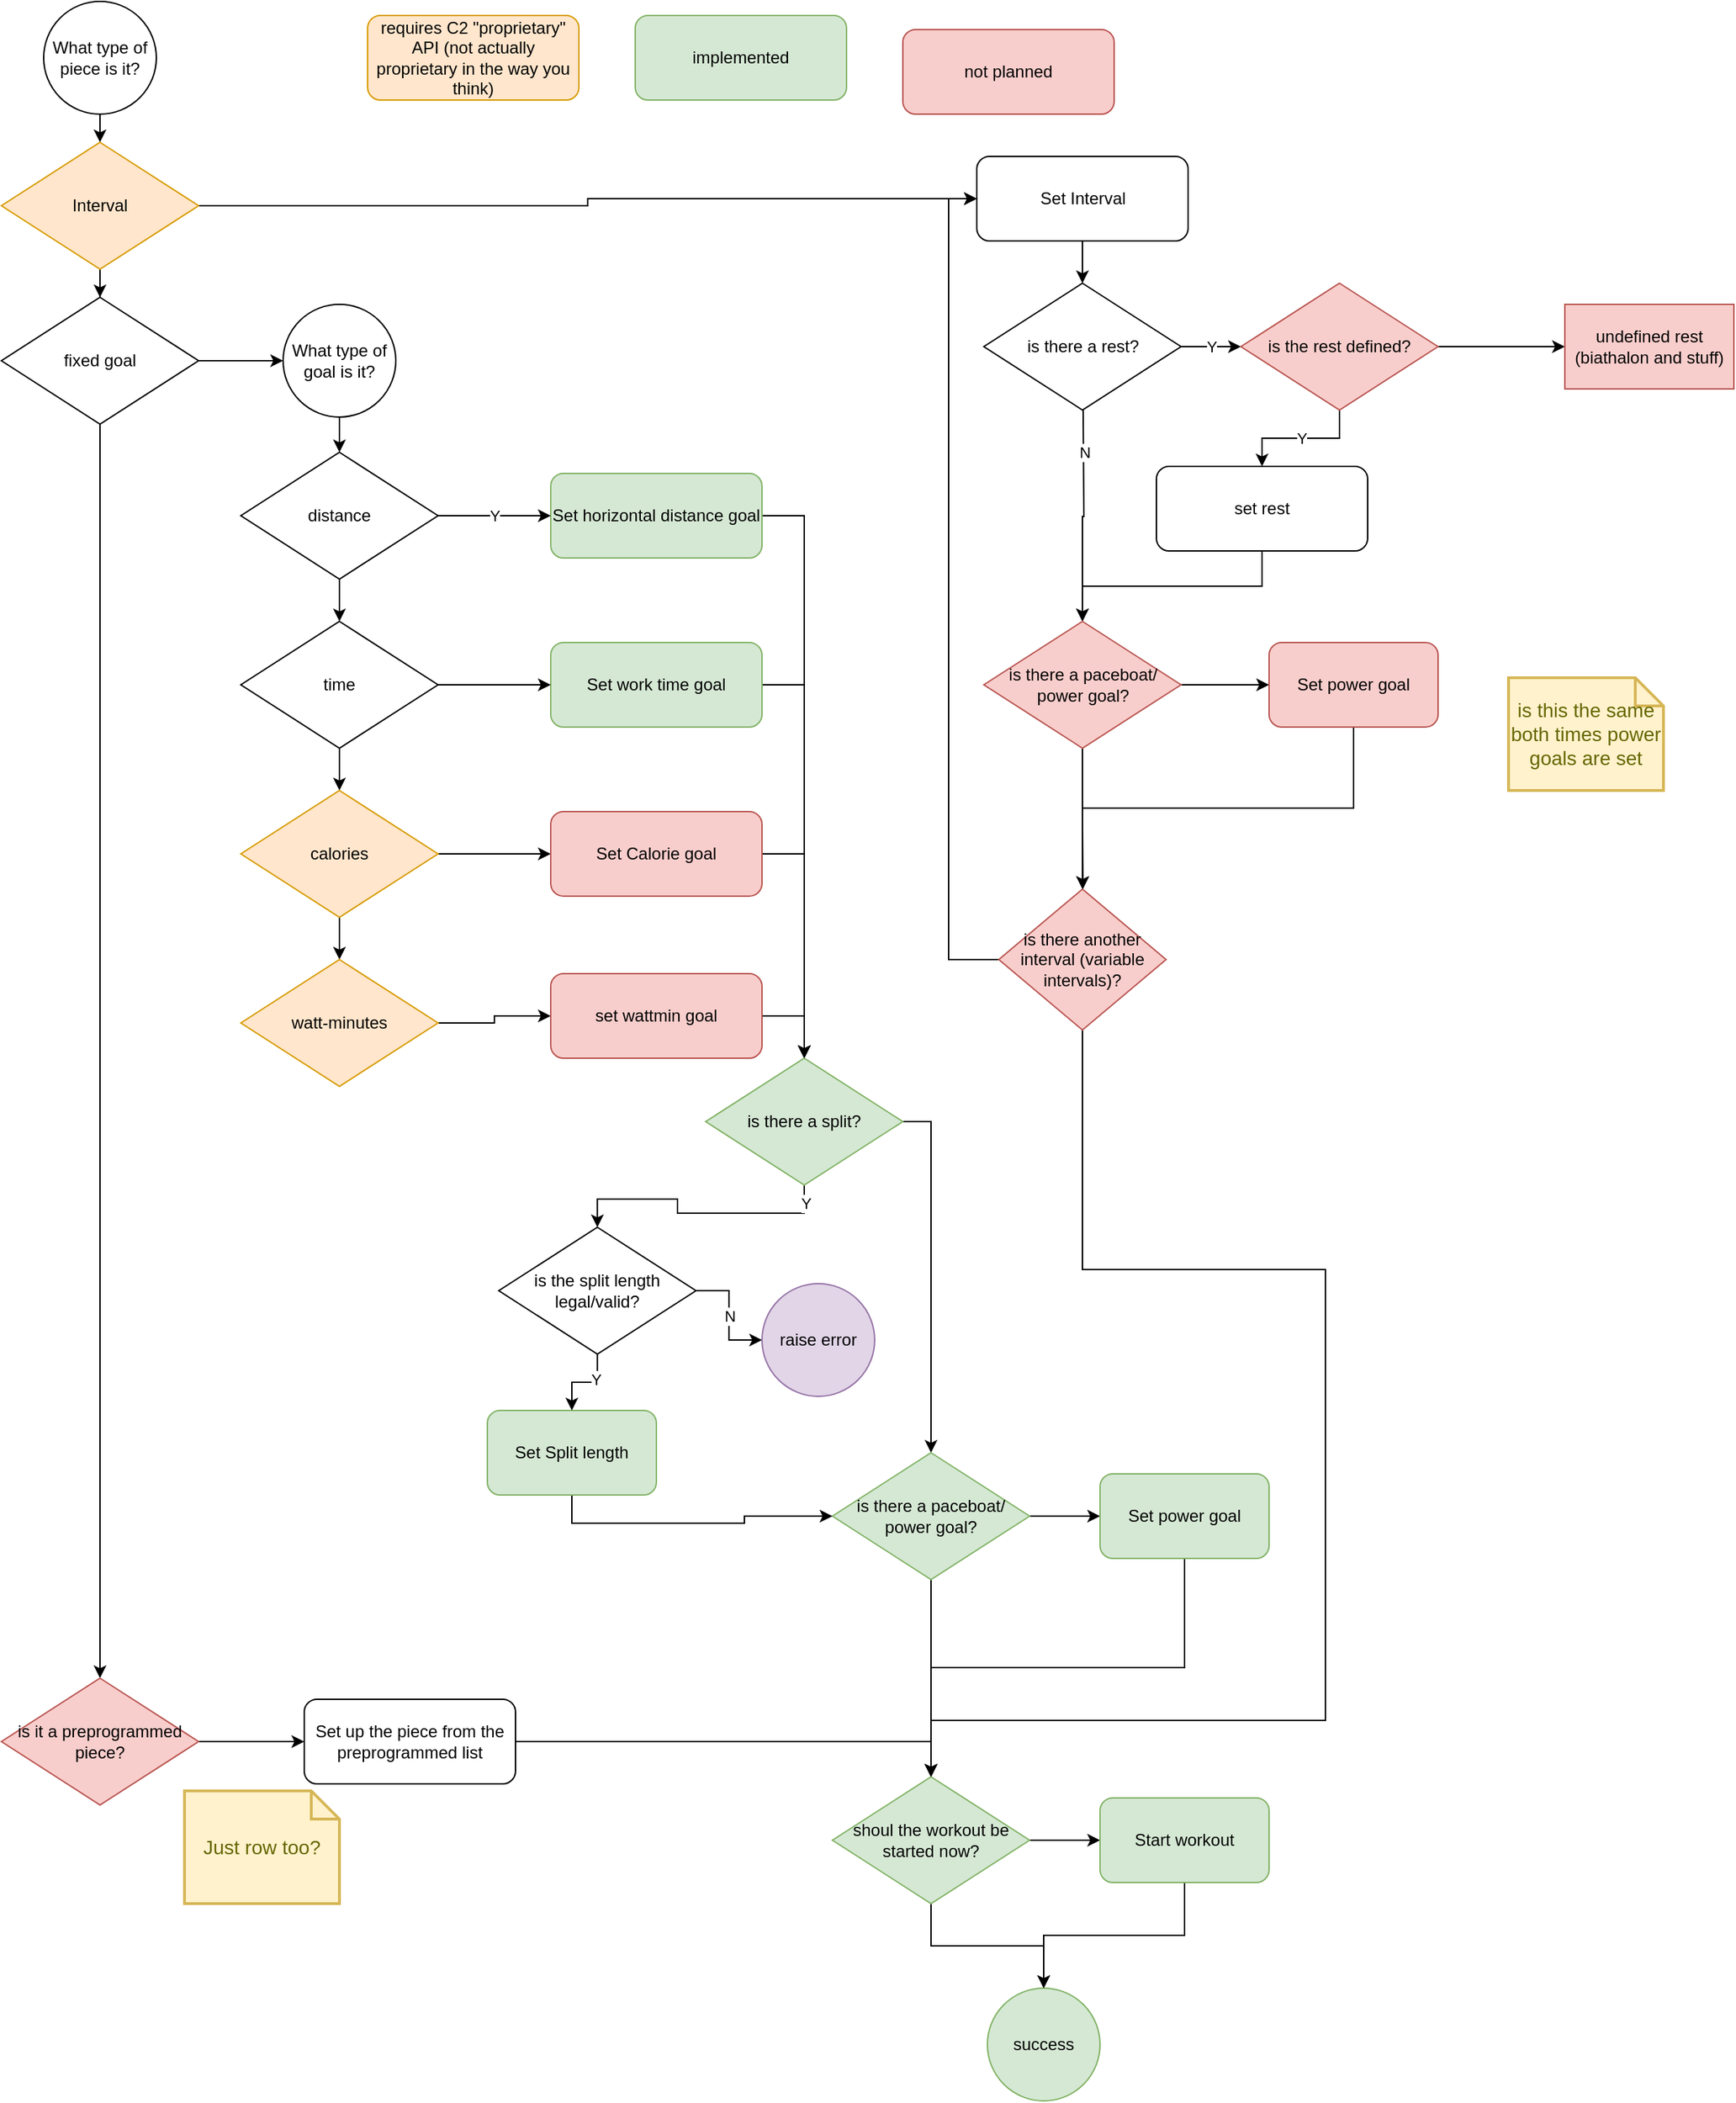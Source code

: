 <mxfile compressed="false" version="15.4.0" type="device">
  <diagram id="YCDOuJI4Y9eSO88ZxPCR" name="Workout Setup">
    <mxGraphModel dx="1102" dy="784" grid="1" gridSize="10" guides="1" tooltips="1" connect="1" arrows="1" fold="1" page="1" pageScale="1" pageWidth="850" pageHeight="1100" math="0" shadow="0">
      <root>
        <mxCell id="cu3RjYfwIwkxcJE8TeZc-0" />
        <mxCell id="cu3RjYfwIwkxcJE8TeZc-1" parent="cu3RjYfwIwkxcJE8TeZc-0" />
        <mxCell id="cu3RjYfwIwkxcJE8TeZc-12" value="" style="edgeStyle=orthogonalEdgeStyle;rounded=0;orthogonalLoop=1;jettySize=auto;html=1;exitX=1;exitY=0.5;exitDx=0;exitDy=0;entryX=0.5;entryY=0;entryDx=0;entryDy=0;" parent="cu3RjYfwIwkxcJE8TeZc-1" source="cu3RjYfwIwkxcJE8TeZc-3" target="cu3RjYfwIwkxcJE8TeZc-45" edge="1">
          <mxGeometry relative="1" as="geometry">
            <mxPoint x="640" y="510" as="targetPoint" />
          </mxGeometry>
        </mxCell>
        <mxCell id="cu3RjYfwIwkxcJE8TeZc-3" value="Set horizontal distance goal" style="rounded=1;whiteSpace=wrap;html=1;fillColor=#d5e8d4;strokeColor=#82b366;" parent="cu3RjYfwIwkxcJE8TeZc-1" vertex="1">
          <mxGeometry x="450" y="365" width="150" height="60" as="geometry" />
        </mxCell>
        <mxCell id="cu3RjYfwIwkxcJE8TeZc-8" value="Y" style="edgeStyle=orthogonalEdgeStyle;rounded=0;orthogonalLoop=1;jettySize=auto;html=1;exitX=1;exitY=0.5;exitDx=0;exitDy=0;entryX=0;entryY=0.5;entryDx=0;entryDy=0;" parent="cu3RjYfwIwkxcJE8TeZc-1" source="cu3RjYfwIwkxcJE8TeZc-6" target="cu3RjYfwIwkxcJE8TeZc-3" edge="1">
          <mxGeometry relative="1" as="geometry" />
        </mxCell>
        <mxCell id="cu3RjYfwIwkxcJE8TeZc-10" value="" style="edgeStyle=orthogonalEdgeStyle;rounded=0;orthogonalLoop=1;jettySize=auto;html=1;" parent="cu3RjYfwIwkxcJE8TeZc-1" source="cu3RjYfwIwkxcJE8TeZc-6" target="cu3RjYfwIwkxcJE8TeZc-9" edge="1">
          <mxGeometry relative="1" as="geometry" />
        </mxCell>
        <mxCell id="cu3RjYfwIwkxcJE8TeZc-6" value="distance" style="rhombus;whiteSpace=wrap;html=1;" parent="cu3RjYfwIwkxcJE8TeZc-1" vertex="1">
          <mxGeometry x="230" y="350" width="140" height="90" as="geometry" />
        </mxCell>
        <mxCell id="cu3RjYfwIwkxcJE8TeZc-20" style="edgeStyle=orthogonalEdgeStyle;rounded=0;orthogonalLoop=1;jettySize=auto;html=1;exitX=1;exitY=0.5;exitDx=0;exitDy=0;entryX=0.5;entryY=0;entryDx=0;entryDy=0;" parent="cu3RjYfwIwkxcJE8TeZc-1" source="cu3RjYfwIwkxcJE8TeZc-13" target="cu3RjYfwIwkxcJE8TeZc-45" edge="1">
          <mxGeometry relative="1" as="geometry">
            <mxPoint x="640" y="570" as="targetPoint" />
          </mxGeometry>
        </mxCell>
        <mxCell id="cu3RjYfwIwkxcJE8TeZc-13" value="Set work time goal" style="rounded=1;whiteSpace=wrap;html=1;fillColor=#d5e8d4;strokeColor=#82b366;" parent="cu3RjYfwIwkxcJE8TeZc-1" vertex="1">
          <mxGeometry x="450" y="485" width="150" height="60" as="geometry" />
        </mxCell>
        <mxCell id="cu3RjYfwIwkxcJE8TeZc-14" style="edgeStyle=orthogonalEdgeStyle;rounded=0;orthogonalLoop=1;jettySize=auto;html=1;exitX=1;exitY=0.5;exitDx=0;exitDy=0;entryX=0;entryY=0.5;entryDx=0;entryDy=0;" parent="cu3RjYfwIwkxcJE8TeZc-1" source="cu3RjYfwIwkxcJE8TeZc-9" target="cu3RjYfwIwkxcJE8TeZc-13" edge="1">
          <mxGeometry relative="1" as="geometry" />
        </mxCell>
        <mxCell id="cu3RjYfwIwkxcJE8TeZc-78" style="edgeStyle=orthogonalEdgeStyle;rounded=0;orthogonalLoop=1;jettySize=auto;html=1;exitX=0.5;exitY=1;exitDx=0;exitDy=0;" parent="cu3RjYfwIwkxcJE8TeZc-1" source="cu3RjYfwIwkxcJE8TeZc-9" target="cu3RjYfwIwkxcJE8TeZc-58" edge="1">
          <mxGeometry relative="1" as="geometry" />
        </mxCell>
        <mxCell id="cu3RjYfwIwkxcJE8TeZc-9" value="time" style="rhombus;whiteSpace=wrap;html=1;" parent="cu3RjYfwIwkxcJE8TeZc-1" vertex="1">
          <mxGeometry x="230" y="470" width="140" height="90" as="geometry" />
        </mxCell>
        <mxCell id="cu3RjYfwIwkxcJE8TeZc-103" value="Y" style="edgeStyle=orthogonalEdgeStyle;rounded=0;orthogonalLoop=1;jettySize=auto;html=1;exitX=1;exitY=0.5;exitDx=0;exitDy=0;" parent="cu3RjYfwIwkxcJE8TeZc-1" source="cu3RjYfwIwkxcJE8TeZc-29" target="Cdok3X67oY4GE3mbUe2_-1" edge="1">
          <mxGeometry relative="1" as="geometry" />
        </mxCell>
        <mxCell id="cu3RjYfwIwkxcJE8TeZc-113" style="edgeStyle=orthogonalEdgeStyle;rounded=0;orthogonalLoop=1;jettySize=auto;html=1;entryX=0.5;entryY=0;entryDx=0;entryDy=0;" parent="cu3RjYfwIwkxcJE8TeZc-1" target="cu3RjYfwIwkxcJE8TeZc-110" edge="1">
          <mxGeometry relative="1" as="geometry">
            <mxPoint x="828" y="320" as="sourcePoint" />
          </mxGeometry>
        </mxCell>
        <mxCell id="cu3RjYfwIwkxcJE8TeZc-114" value="N" style="edgeLabel;html=1;align=center;verticalAlign=middle;resizable=0;points=[];" parent="cu3RjYfwIwkxcJE8TeZc-113" vertex="1" connectable="0">
          <mxGeometry x="-0.607" y="1" relative="1" as="geometry">
            <mxPoint as="offset" />
          </mxGeometry>
        </mxCell>
        <mxCell id="cu3RjYfwIwkxcJE8TeZc-29" value="is there a rest?" style="rhombus;whiteSpace=wrap;html=1;" parent="cu3RjYfwIwkxcJE8TeZc-1" vertex="1">
          <mxGeometry x="757.5" y="230" width="140" height="90" as="geometry" />
        </mxCell>
        <mxCell id="cu3RjYfwIwkxcJE8TeZc-105" style="edgeStyle=orthogonalEdgeStyle;rounded=0;orthogonalLoop=1;jettySize=auto;html=1;exitX=0.5;exitY=1;exitDx=0;exitDy=0;entryX=0.5;entryY=0;entryDx=0;entryDy=0;" parent="cu3RjYfwIwkxcJE8TeZc-1" source="cu3RjYfwIwkxcJE8TeZc-30" target="cu3RjYfwIwkxcJE8TeZc-110" edge="1">
          <mxGeometry relative="1" as="geometry" />
        </mxCell>
        <mxCell id="cu3RjYfwIwkxcJE8TeZc-30" value="set rest" style="rounded=1;whiteSpace=wrap;html=1;" parent="cu3RjYfwIwkxcJE8TeZc-1" vertex="1">
          <mxGeometry x="880" y="360" width="150" height="60" as="geometry" />
        </mxCell>
        <mxCell id="cu3RjYfwIwkxcJE8TeZc-42" style="edgeStyle=orthogonalEdgeStyle;rounded=0;orthogonalLoop=1;jettySize=auto;html=1;exitX=0.5;exitY=1;exitDx=0;exitDy=0;entryX=0.5;entryY=0;entryDx=0;entryDy=0;" parent="cu3RjYfwIwkxcJE8TeZc-1" source="cu3RjYfwIwkxcJE8TeZc-40" target="cu3RjYfwIwkxcJE8TeZc-41" edge="1">
          <mxGeometry relative="1" as="geometry" />
        </mxCell>
        <mxCell id="cu3RjYfwIwkxcJE8TeZc-40" value="&lt;span&gt;What type of piece is it?&lt;/span&gt;" style="ellipse;whiteSpace=wrap;html=1;aspect=fixed;fillColor=default;align=center;" parent="cu3RjYfwIwkxcJE8TeZc-1" vertex="1">
          <mxGeometry x="90" y="30" width="80" height="80" as="geometry" />
        </mxCell>
        <mxCell id="cu3RjYfwIwkxcJE8TeZc-44" value="" style="edgeStyle=orthogonalEdgeStyle;rounded=0;orthogonalLoop=1;jettySize=auto;html=1;" parent="cu3RjYfwIwkxcJE8TeZc-1" source="cu3RjYfwIwkxcJE8TeZc-41" target="cu3RjYfwIwkxcJE8TeZc-43" edge="1">
          <mxGeometry relative="1" as="geometry" />
        </mxCell>
        <mxCell id="cu3RjYfwIwkxcJE8TeZc-106" style="edgeStyle=orthogonalEdgeStyle;rounded=0;orthogonalLoop=1;jettySize=auto;html=1;exitX=1;exitY=0.5;exitDx=0;exitDy=0;entryX=0;entryY=0.5;entryDx=0;entryDy=0;" parent="cu3RjYfwIwkxcJE8TeZc-1" source="cu3RjYfwIwkxcJE8TeZc-41" target="cu3RjYfwIwkxcJE8TeZc-61" edge="1">
          <mxGeometry relative="1" as="geometry" />
        </mxCell>
        <mxCell id="cu3RjYfwIwkxcJE8TeZc-41" value="Interval" style="rhombus;whiteSpace=wrap;html=1;fillColor=#ffe6cc;strokeColor=#d79b00;" parent="cu3RjYfwIwkxcJE8TeZc-1" vertex="1">
          <mxGeometry x="60" y="130" width="140" height="90" as="geometry" />
        </mxCell>
        <mxCell id="cu3RjYfwIwkxcJE8TeZc-47" style="edgeStyle=orthogonalEdgeStyle;rounded=0;orthogonalLoop=1;jettySize=auto;html=1;exitX=0.5;exitY=1;exitDx=0;exitDy=0;entryX=0.5;entryY=0;entryDx=0;entryDy=0;" parent="cu3RjYfwIwkxcJE8TeZc-1" source="cu3RjYfwIwkxcJE8TeZc-43" target="cu3RjYfwIwkxcJE8TeZc-46" edge="1">
          <mxGeometry relative="1" as="geometry" />
        </mxCell>
        <mxCell id="cu3RjYfwIwkxcJE8TeZc-51" style="edgeStyle=orthogonalEdgeStyle;rounded=0;orthogonalLoop=1;jettySize=auto;html=1;exitX=1;exitY=0.5;exitDx=0;exitDy=0;entryX=0;entryY=0.5;entryDx=0;entryDy=0;" parent="cu3RjYfwIwkxcJE8TeZc-1" source="cu3RjYfwIwkxcJE8TeZc-43" target="cu3RjYfwIwkxcJE8TeZc-50" edge="1">
          <mxGeometry relative="1" as="geometry" />
        </mxCell>
        <mxCell id="cu3RjYfwIwkxcJE8TeZc-43" value="fixed goal" style="rhombus;whiteSpace=wrap;html=1;" parent="cu3RjYfwIwkxcJE8TeZc-1" vertex="1">
          <mxGeometry x="60" y="240" width="140" height="90" as="geometry" />
        </mxCell>
        <mxCell id="cu3RjYfwIwkxcJE8TeZc-89" style="edgeStyle=orthogonalEdgeStyle;rounded=0;orthogonalLoop=1;jettySize=auto;html=1;exitX=1;exitY=0.5;exitDx=0;exitDy=0;entryX=0.5;entryY=0;entryDx=0;entryDy=0;" parent="cu3RjYfwIwkxcJE8TeZc-1" source="cu3RjYfwIwkxcJE8TeZc-45" target="cu3RjYfwIwkxcJE8TeZc-62" edge="1">
          <mxGeometry relative="1" as="geometry" />
        </mxCell>
        <mxCell id="cu3RjYfwIwkxcJE8TeZc-90" style="edgeStyle=orthogonalEdgeStyle;rounded=0;orthogonalLoop=1;jettySize=auto;html=1;exitX=0.5;exitY=1;exitDx=0;exitDy=0;entryX=0.5;entryY=0;entryDx=0;entryDy=0;" parent="cu3RjYfwIwkxcJE8TeZc-1" source="cu3RjYfwIwkxcJE8TeZc-45" target="cu3RjYfwIwkxcJE8TeZc-87" edge="1">
          <mxGeometry relative="1" as="geometry" />
        </mxCell>
        <mxCell id="cu3RjYfwIwkxcJE8TeZc-108" value="Y" style="edgeLabel;html=1;align=center;verticalAlign=middle;resizable=0;points=[];" parent="cu3RjYfwIwkxcJE8TeZc-90" vertex="1" connectable="0">
          <mxGeometry x="-0.867" y="1" relative="1" as="geometry">
            <mxPoint as="offset" />
          </mxGeometry>
        </mxCell>
        <mxCell id="cu3RjYfwIwkxcJE8TeZc-45" value="is there a split?" style="rhombus;whiteSpace=wrap;html=1;fillColor=#d5e8d4;strokeColor=#82b366;" parent="cu3RjYfwIwkxcJE8TeZc-1" vertex="1">
          <mxGeometry x="560" y="780" width="140" height="90" as="geometry" />
        </mxCell>
        <mxCell id="cu3RjYfwIwkxcJE8TeZc-49" style="edgeStyle=orthogonalEdgeStyle;rounded=0;orthogonalLoop=1;jettySize=auto;html=1;exitX=1;exitY=0.5;exitDx=0;exitDy=0;entryX=0;entryY=0.5;entryDx=0;entryDy=0;" parent="cu3RjYfwIwkxcJE8TeZc-1" source="cu3RjYfwIwkxcJE8TeZc-46" target="cu3RjYfwIwkxcJE8TeZc-48" edge="1">
          <mxGeometry relative="1" as="geometry" />
        </mxCell>
        <mxCell id="cu3RjYfwIwkxcJE8TeZc-46" value="is it a preprogrammed piece?" style="rhombus;whiteSpace=wrap;html=1;fillColor=#f8cecc;strokeColor=#b85450;" parent="cu3RjYfwIwkxcJE8TeZc-1" vertex="1">
          <mxGeometry x="60" y="1220" width="140" height="90" as="geometry" />
        </mxCell>
        <mxCell id="cu3RjYfwIwkxcJE8TeZc-65" style="edgeStyle=orthogonalEdgeStyle;rounded=0;orthogonalLoop=1;jettySize=auto;html=1;exitX=1;exitY=0.5;exitDx=0;exitDy=0;entryX=0.5;entryY=0;entryDx=0;entryDy=0;" parent="cu3RjYfwIwkxcJE8TeZc-1" source="cu3RjYfwIwkxcJE8TeZc-48" target="cu3RjYfwIwkxcJE8TeZc-67" edge="1">
          <mxGeometry relative="1" as="geometry" />
        </mxCell>
        <mxCell id="cu3RjYfwIwkxcJE8TeZc-48" value="Set up the piece from the preprogrammed list" style="rounded=1;whiteSpace=wrap;html=1;" parent="cu3RjYfwIwkxcJE8TeZc-1" vertex="1">
          <mxGeometry x="275" y="1235" width="150" height="60" as="geometry" />
        </mxCell>
        <mxCell id="cu3RjYfwIwkxcJE8TeZc-57" style="edgeStyle=orthogonalEdgeStyle;rounded=0;orthogonalLoop=1;jettySize=auto;html=1;exitX=0.5;exitY=1;exitDx=0;exitDy=0;entryX=0.5;entryY=0;entryDx=0;entryDy=0;" parent="cu3RjYfwIwkxcJE8TeZc-1" source="cu3RjYfwIwkxcJE8TeZc-50" target="cu3RjYfwIwkxcJE8TeZc-6" edge="1">
          <mxGeometry relative="1" as="geometry" />
        </mxCell>
        <mxCell id="cu3RjYfwIwkxcJE8TeZc-50" value="&lt;span&gt;What type of goal is it?&lt;/span&gt;" style="ellipse;whiteSpace=wrap;html=1;aspect=fixed;fillColor=default;align=center;" parent="cu3RjYfwIwkxcJE8TeZc-1" vertex="1">
          <mxGeometry x="260" y="245" width="80" height="80" as="geometry" />
        </mxCell>
        <mxCell id="cu3RjYfwIwkxcJE8TeZc-79" style="edgeStyle=orthogonalEdgeStyle;rounded=0;orthogonalLoop=1;jettySize=auto;html=1;exitX=0.5;exitY=1;exitDx=0;exitDy=0;" parent="cu3RjYfwIwkxcJE8TeZc-1" source="cu3RjYfwIwkxcJE8TeZc-58" target="cu3RjYfwIwkxcJE8TeZc-77" edge="1">
          <mxGeometry relative="1" as="geometry" />
        </mxCell>
        <mxCell id="cu3RjYfwIwkxcJE8TeZc-81" style="edgeStyle=orthogonalEdgeStyle;rounded=0;orthogonalLoop=1;jettySize=auto;html=1;exitX=1;exitY=0.5;exitDx=0;exitDy=0;entryX=0;entryY=0.5;entryDx=0;entryDy=0;" parent="cu3RjYfwIwkxcJE8TeZc-1" source="cu3RjYfwIwkxcJE8TeZc-58" target="cu3RjYfwIwkxcJE8TeZc-80" edge="1">
          <mxGeometry relative="1" as="geometry" />
        </mxCell>
        <mxCell id="cu3RjYfwIwkxcJE8TeZc-58" value="calories" style="rhombus;whiteSpace=wrap;html=1;fillColor=#ffe6cc;strokeColor=#d79b00;" parent="cu3RjYfwIwkxcJE8TeZc-1" vertex="1">
          <mxGeometry x="230" y="590" width="140" height="90" as="geometry" />
        </mxCell>
        <mxCell id="cu3RjYfwIwkxcJE8TeZc-60" value="requires C2 &quot;proprietary&quot; API (not actually proprietary in the way you think)" style="rounded=1;whiteSpace=wrap;html=1;fillColor=#ffe6cc;strokeColor=#d79b00;" parent="cu3RjYfwIwkxcJE8TeZc-1" vertex="1">
          <mxGeometry x="320" y="40" width="150" height="60" as="geometry" />
        </mxCell>
        <mxCell id="cu3RjYfwIwkxcJE8TeZc-102" style="edgeStyle=orthogonalEdgeStyle;rounded=0;orthogonalLoop=1;jettySize=auto;html=1;exitX=0.5;exitY=1;exitDx=0;exitDy=0;entryX=0.5;entryY=0;entryDx=0;entryDy=0;" parent="cu3RjYfwIwkxcJE8TeZc-1" source="cu3RjYfwIwkxcJE8TeZc-61" target="cu3RjYfwIwkxcJE8TeZc-29" edge="1">
          <mxGeometry relative="1" as="geometry" />
        </mxCell>
        <mxCell id="cu3RjYfwIwkxcJE8TeZc-61" value="Set Interval" style="rounded=1;whiteSpace=wrap;html=1;" parent="cu3RjYfwIwkxcJE8TeZc-1" vertex="1">
          <mxGeometry x="752.5" y="140" width="150" height="60" as="geometry" />
        </mxCell>
        <mxCell id="cu3RjYfwIwkxcJE8TeZc-74" style="edgeStyle=orthogonalEdgeStyle;rounded=0;orthogonalLoop=1;jettySize=auto;html=1;exitX=1;exitY=0.5;exitDx=0;exitDy=0;entryX=0;entryY=0.5;entryDx=0;entryDy=0;" parent="cu3RjYfwIwkxcJE8TeZc-1" source="cu3RjYfwIwkxcJE8TeZc-62" target="cu3RjYfwIwkxcJE8TeZc-73" edge="1">
          <mxGeometry relative="1" as="geometry" />
        </mxCell>
        <mxCell id="cu3RjYfwIwkxcJE8TeZc-76" style="edgeStyle=orthogonalEdgeStyle;rounded=0;orthogonalLoop=1;jettySize=auto;html=1;exitX=0.5;exitY=1;exitDx=0;exitDy=0;entryX=0.5;entryY=0;entryDx=0;entryDy=0;" parent="cu3RjYfwIwkxcJE8TeZc-1" source="cu3RjYfwIwkxcJE8TeZc-62" target="cu3RjYfwIwkxcJE8TeZc-67" edge="1">
          <mxGeometry relative="1" as="geometry">
            <mxPoint x="760" y="1270" as="targetPoint" />
          </mxGeometry>
        </mxCell>
        <mxCell id="cu3RjYfwIwkxcJE8TeZc-62" value="is there a paceboat/&lt;br&gt;power goal?" style="rhombus;whiteSpace=wrap;html=1;fillColor=#d5e8d4;strokeColor=#82b366;" parent="cu3RjYfwIwkxcJE8TeZc-1" vertex="1">
          <mxGeometry x="650" y="1060" width="140" height="90" as="geometry" />
        </mxCell>
        <mxCell id="cu3RjYfwIwkxcJE8TeZc-63" value="success" style="ellipse;whiteSpace=wrap;html=1;aspect=fixed;fillColor=#d5e8d4;align=center;strokeColor=#82b366;" parent="cu3RjYfwIwkxcJE8TeZc-1" vertex="1">
          <mxGeometry x="760" y="1440" width="80" height="80" as="geometry" />
        </mxCell>
        <mxCell id="cu3RjYfwIwkxcJE8TeZc-66" value="implemented" style="rounded=1;whiteSpace=wrap;html=1;fillColor=#d5e8d4;strokeColor=#82b366;" parent="cu3RjYfwIwkxcJE8TeZc-1" vertex="1">
          <mxGeometry x="510" y="40" width="150" height="60" as="geometry" />
        </mxCell>
        <mxCell id="cu3RjYfwIwkxcJE8TeZc-69" style="edgeStyle=orthogonalEdgeStyle;rounded=0;orthogonalLoop=1;jettySize=auto;html=1;exitX=1;exitY=0.5;exitDx=0;exitDy=0;entryX=0;entryY=0.5;entryDx=0;entryDy=0;" parent="cu3RjYfwIwkxcJE8TeZc-1" source="cu3RjYfwIwkxcJE8TeZc-67" target="cu3RjYfwIwkxcJE8TeZc-68" edge="1">
          <mxGeometry relative="1" as="geometry" />
        </mxCell>
        <mxCell id="cu3RjYfwIwkxcJE8TeZc-71" style="edgeStyle=orthogonalEdgeStyle;rounded=0;orthogonalLoop=1;jettySize=auto;html=1;exitX=0.5;exitY=1;exitDx=0;exitDy=0;entryX=0.5;entryY=0;entryDx=0;entryDy=0;" parent="cu3RjYfwIwkxcJE8TeZc-1" source="cu3RjYfwIwkxcJE8TeZc-67" target="cu3RjYfwIwkxcJE8TeZc-63" edge="1">
          <mxGeometry relative="1" as="geometry">
            <mxPoint x="700" y="1490" as="targetPoint" />
          </mxGeometry>
        </mxCell>
        <mxCell id="cu3RjYfwIwkxcJE8TeZc-67" value="shoul the workout be started now?" style="rhombus;whiteSpace=wrap;html=1;fillColor=#d5e8d4;strokeColor=#82b366;" parent="cu3RjYfwIwkxcJE8TeZc-1" vertex="1">
          <mxGeometry x="650" y="1290" width="140" height="90" as="geometry" />
        </mxCell>
        <mxCell id="cu3RjYfwIwkxcJE8TeZc-70" style="edgeStyle=orthogonalEdgeStyle;rounded=0;orthogonalLoop=1;jettySize=auto;html=1;exitX=0.5;exitY=1;exitDx=0;exitDy=0;entryX=0.5;entryY=0;entryDx=0;entryDy=0;" parent="cu3RjYfwIwkxcJE8TeZc-1" source="cu3RjYfwIwkxcJE8TeZc-68" target="cu3RjYfwIwkxcJE8TeZc-63" edge="1">
          <mxGeometry relative="1" as="geometry" />
        </mxCell>
        <mxCell id="cu3RjYfwIwkxcJE8TeZc-68" value="Start workout" style="whiteSpace=wrap;html=1;rounded=1;fillColor=#d5e8d4;strokeColor=#82b366;" parent="cu3RjYfwIwkxcJE8TeZc-1" vertex="1">
          <mxGeometry x="840" y="1305" width="120" height="60" as="geometry" />
        </mxCell>
        <mxCell id="cu3RjYfwIwkxcJE8TeZc-75" style="edgeStyle=orthogonalEdgeStyle;rounded=0;orthogonalLoop=1;jettySize=auto;html=1;exitX=0.5;exitY=1;exitDx=0;exitDy=0;entryX=0.5;entryY=0;entryDx=0;entryDy=0;" parent="cu3RjYfwIwkxcJE8TeZc-1" source="cu3RjYfwIwkxcJE8TeZc-73" target="cu3RjYfwIwkxcJE8TeZc-67" edge="1">
          <mxGeometry relative="1" as="geometry" />
        </mxCell>
        <mxCell id="cu3RjYfwIwkxcJE8TeZc-73" value="Set power goal" style="whiteSpace=wrap;html=1;rounded=1;fillColor=#d5e8d4;strokeColor=#82b366;" parent="cu3RjYfwIwkxcJE8TeZc-1" vertex="1">
          <mxGeometry x="840" y="1075" width="120" height="60" as="geometry" />
        </mxCell>
        <mxCell id="cu3RjYfwIwkxcJE8TeZc-83" style="edgeStyle=orthogonalEdgeStyle;rounded=0;orthogonalLoop=1;jettySize=auto;html=1;exitX=1;exitY=0.5;exitDx=0;exitDy=0;entryX=0;entryY=0.5;entryDx=0;entryDy=0;" parent="cu3RjYfwIwkxcJE8TeZc-1" source="cu3RjYfwIwkxcJE8TeZc-77" target="cu3RjYfwIwkxcJE8TeZc-82" edge="1">
          <mxGeometry relative="1" as="geometry" />
        </mxCell>
        <mxCell id="cu3RjYfwIwkxcJE8TeZc-77" value="watt-minutes" style="rhombus;whiteSpace=wrap;html=1;fillColor=#ffe6cc;strokeColor=#d79b00;" parent="cu3RjYfwIwkxcJE8TeZc-1" vertex="1">
          <mxGeometry x="230" y="710" width="140" height="90" as="geometry" />
        </mxCell>
        <mxCell id="cu3RjYfwIwkxcJE8TeZc-84" style="edgeStyle=orthogonalEdgeStyle;rounded=0;orthogonalLoop=1;jettySize=auto;html=1;exitX=1;exitY=0.5;exitDx=0;exitDy=0;entryX=0.5;entryY=0;entryDx=0;entryDy=0;" parent="cu3RjYfwIwkxcJE8TeZc-1" source="cu3RjYfwIwkxcJE8TeZc-80" target="cu3RjYfwIwkxcJE8TeZc-45" edge="1">
          <mxGeometry relative="1" as="geometry">
            <mxPoint x="640" y="890" as="targetPoint" />
          </mxGeometry>
        </mxCell>
        <mxCell id="cu3RjYfwIwkxcJE8TeZc-80" value="Set Calorie goal" style="rounded=1;whiteSpace=wrap;html=1;fillColor=#f8cecc;strokeColor=#b85450;" parent="cu3RjYfwIwkxcJE8TeZc-1" vertex="1">
          <mxGeometry x="450" y="605" width="150" height="60" as="geometry" />
        </mxCell>
        <mxCell id="cu3RjYfwIwkxcJE8TeZc-85" style="edgeStyle=orthogonalEdgeStyle;rounded=0;orthogonalLoop=1;jettySize=auto;html=1;exitX=1;exitY=0.5;exitDx=0;exitDy=0;entryX=0.5;entryY=0;entryDx=0;entryDy=0;" parent="cu3RjYfwIwkxcJE8TeZc-1" source="cu3RjYfwIwkxcJE8TeZc-82" target="cu3RjYfwIwkxcJE8TeZc-45" edge="1">
          <mxGeometry relative="1" as="geometry" />
        </mxCell>
        <mxCell id="cu3RjYfwIwkxcJE8TeZc-82" value="set wattmin goal" style="rounded=1;whiteSpace=wrap;html=1;fillColor=#f8cecc;strokeColor=#b85450;" parent="cu3RjYfwIwkxcJE8TeZc-1" vertex="1">
          <mxGeometry x="450" y="720" width="150" height="60" as="geometry" />
        </mxCell>
        <mxCell id="cu3RjYfwIwkxcJE8TeZc-96" style="edgeStyle=orthogonalEdgeStyle;rounded=0;orthogonalLoop=1;jettySize=auto;html=1;exitX=0.5;exitY=1;exitDx=0;exitDy=0;" parent="cu3RjYfwIwkxcJE8TeZc-1" source="cu3RjYfwIwkxcJE8TeZc-86" target="cu3RjYfwIwkxcJE8TeZc-62" edge="1">
          <mxGeometry relative="1" as="geometry" />
        </mxCell>
        <mxCell id="cu3RjYfwIwkxcJE8TeZc-86" value="Set Split length" style="whiteSpace=wrap;html=1;rounded=1;fillColor=#d5e8d4;strokeColor=#82b366;" parent="cu3RjYfwIwkxcJE8TeZc-1" vertex="1">
          <mxGeometry x="405" y="1030" width="120" height="60" as="geometry" />
        </mxCell>
        <mxCell id="cu3RjYfwIwkxcJE8TeZc-88" style="edgeStyle=orthogonalEdgeStyle;rounded=0;orthogonalLoop=1;jettySize=auto;html=1;exitX=0.5;exitY=1;exitDx=0;exitDy=0;" parent="cu3RjYfwIwkxcJE8TeZc-1" source="cu3RjYfwIwkxcJE8TeZc-87" target="cu3RjYfwIwkxcJE8TeZc-86" edge="1">
          <mxGeometry relative="1" as="geometry" />
        </mxCell>
        <mxCell id="cu3RjYfwIwkxcJE8TeZc-95" value="Y" style="edgeLabel;html=1;align=center;verticalAlign=middle;resizable=0;points=[];" parent="cu3RjYfwIwkxcJE8TeZc-88" vertex="1" connectable="0">
          <mxGeometry x="-0.393" y="-1" relative="1" as="geometry">
            <mxPoint as="offset" />
          </mxGeometry>
        </mxCell>
        <mxCell id="cu3RjYfwIwkxcJE8TeZc-92" value="N" style="edgeStyle=orthogonalEdgeStyle;rounded=0;orthogonalLoop=1;jettySize=auto;html=1;exitX=1;exitY=0.5;exitDx=0;exitDy=0;entryX=0;entryY=0.5;entryDx=0;entryDy=0;" parent="cu3RjYfwIwkxcJE8TeZc-1" source="cu3RjYfwIwkxcJE8TeZc-87" target="cu3RjYfwIwkxcJE8TeZc-93" edge="1">
          <mxGeometry relative="1" as="geometry">
            <mxPoint x="600" y="945" as="targetPoint" />
          </mxGeometry>
        </mxCell>
        <mxCell id="cu3RjYfwIwkxcJE8TeZc-87" value="is the split length legal/valid?" style="rhombus;whiteSpace=wrap;html=1;" parent="cu3RjYfwIwkxcJE8TeZc-1" vertex="1">
          <mxGeometry x="413.13" y="900" width="140" height="90" as="geometry" />
        </mxCell>
        <mxCell id="cu3RjYfwIwkxcJE8TeZc-93" value="raise error" style="ellipse;whiteSpace=wrap;html=1;aspect=fixed;align=center;fillColor=#e1d5e7;strokeColor=#9673a6;" parent="cu3RjYfwIwkxcJE8TeZc-1" vertex="1">
          <mxGeometry x="600" y="940" width="80" height="80" as="geometry" />
        </mxCell>
        <mxCell id="cu3RjYfwIwkxcJE8TeZc-99" style="edgeStyle=orthogonalEdgeStyle;rounded=0;orthogonalLoop=1;jettySize=auto;html=1;exitX=0;exitY=0.5;exitDx=0;exitDy=0;entryX=0;entryY=0.5;entryDx=0;entryDy=0;" parent="cu3RjYfwIwkxcJE8TeZc-1" source="cu3RjYfwIwkxcJE8TeZc-97" target="cu3RjYfwIwkxcJE8TeZc-61" edge="1">
          <mxGeometry relative="1" as="geometry" />
        </mxCell>
        <mxCell id="cu3RjYfwIwkxcJE8TeZc-107" style="edgeStyle=orthogonalEdgeStyle;rounded=0;orthogonalLoop=1;jettySize=auto;html=1;exitX=0.5;exitY=1;exitDx=0;exitDy=0;entryX=0.5;entryY=0;entryDx=0;entryDy=0;" parent="cu3RjYfwIwkxcJE8TeZc-1" source="cu3RjYfwIwkxcJE8TeZc-97" target="cu3RjYfwIwkxcJE8TeZc-67" edge="1">
          <mxGeometry relative="1" as="geometry">
            <mxPoint x="827.586" y="650" as="targetPoint" />
            <Array as="points">
              <mxPoint x="828" y="930" />
              <mxPoint x="1000" y="930" />
              <mxPoint x="1000" y="1250" />
              <mxPoint x="720" y="1250" />
            </Array>
          </mxGeometry>
        </mxCell>
        <mxCell id="cu3RjYfwIwkxcJE8TeZc-97" value="is there another interval (variable intervals)?" style="rhombus;whiteSpace=wrap;html=1;fillColor=#f8cecc;strokeColor=#b85450;" parent="cu3RjYfwIwkxcJE8TeZc-1" vertex="1">
          <mxGeometry x="768.13" y="660" width="118.75" height="100" as="geometry" />
        </mxCell>
        <mxCell id="cu3RjYfwIwkxcJE8TeZc-115" style="edgeStyle=orthogonalEdgeStyle;rounded=0;orthogonalLoop=1;jettySize=auto;html=1;exitX=1;exitY=0.5;exitDx=0;exitDy=0;entryX=0;entryY=0.5;entryDx=0;entryDy=0;" parent="cu3RjYfwIwkxcJE8TeZc-1" source="cu3RjYfwIwkxcJE8TeZc-110" target="cu3RjYfwIwkxcJE8TeZc-111" edge="1">
          <mxGeometry relative="1" as="geometry" />
        </mxCell>
        <mxCell id="cu3RjYfwIwkxcJE8TeZc-117" style="edgeStyle=orthogonalEdgeStyle;rounded=0;orthogonalLoop=1;jettySize=auto;html=1;exitX=0.5;exitY=1;exitDx=0;exitDy=0;" parent="cu3RjYfwIwkxcJE8TeZc-1" source="cu3RjYfwIwkxcJE8TeZc-110" edge="1">
          <mxGeometry relative="1" as="geometry">
            <mxPoint x="827.833" y="660" as="targetPoint" />
          </mxGeometry>
        </mxCell>
        <mxCell id="cu3RjYfwIwkxcJE8TeZc-110" value="is there a paceboat/&lt;br&gt;power goal?" style="rhombus;whiteSpace=wrap;html=1;fillColor=#f8cecc;strokeColor=#b85450;" parent="cu3RjYfwIwkxcJE8TeZc-1" vertex="1">
          <mxGeometry x="757.5" y="470" width="140" height="90" as="geometry" />
        </mxCell>
        <mxCell id="cu3RjYfwIwkxcJE8TeZc-116" style="edgeStyle=orthogonalEdgeStyle;rounded=0;orthogonalLoop=1;jettySize=auto;html=1;exitX=0.5;exitY=1;exitDx=0;exitDy=0;entryX=0.5;entryY=0;entryDx=0;entryDy=0;" parent="cu3RjYfwIwkxcJE8TeZc-1" source="cu3RjYfwIwkxcJE8TeZc-111" target="cu3RjYfwIwkxcJE8TeZc-97" edge="1">
          <mxGeometry relative="1" as="geometry" />
        </mxCell>
        <mxCell id="cu3RjYfwIwkxcJE8TeZc-111" value="Set power goal" style="whiteSpace=wrap;html=1;rounded=1;fillColor=#f8cecc;strokeColor=#b85450;" parent="cu3RjYfwIwkxcJE8TeZc-1" vertex="1">
          <mxGeometry x="960" y="485" width="120" height="60" as="geometry" />
        </mxCell>
        <mxCell id="cu3RjYfwIwkxcJE8TeZc-118" value="Just row too?" style="shape=note;strokeWidth=2;fontSize=14;size=20;whiteSpace=wrap;html=1;fillColor=#fff2cc;strokeColor=#d6b656;fontColor=#666600;align=center;" parent="cu3RjYfwIwkxcJE8TeZc-1" vertex="1">
          <mxGeometry x="190" y="1300" width="110.0" height="80" as="geometry" />
        </mxCell>
        <mxCell id="Cdok3X67oY4GE3mbUe2_-2" value="Y" style="edgeStyle=orthogonalEdgeStyle;rounded=0;orthogonalLoop=1;jettySize=auto;html=1;exitX=0.5;exitY=1;exitDx=0;exitDy=0;entryX=0.5;entryY=0;entryDx=0;entryDy=0;" parent="cu3RjYfwIwkxcJE8TeZc-1" source="Cdok3X67oY4GE3mbUe2_-1" target="cu3RjYfwIwkxcJE8TeZc-30" edge="1">
          <mxGeometry relative="1" as="geometry" />
        </mxCell>
        <mxCell id="Cdok3X67oY4GE3mbUe2_-5" value="" style="edgeStyle=orthogonalEdgeStyle;rounded=0;orthogonalLoop=1;jettySize=auto;html=1;" parent="cu3RjYfwIwkxcJE8TeZc-1" source="Cdok3X67oY4GE3mbUe2_-1" target="Cdok3X67oY4GE3mbUe2_-4" edge="1">
          <mxGeometry relative="1" as="geometry" />
        </mxCell>
        <mxCell id="Cdok3X67oY4GE3mbUe2_-1" value="is the rest defined?" style="rhombus;whiteSpace=wrap;html=1;fillColor=#f8cecc;strokeColor=#b85450;" parent="cu3RjYfwIwkxcJE8TeZc-1" vertex="1">
          <mxGeometry x="940" y="230" width="140" height="90" as="geometry" />
        </mxCell>
        <mxCell id="Cdok3X67oY4GE3mbUe2_-4" value="undefined rest (biathalon and stuff)" style="whiteSpace=wrap;html=1;fillColor=#f8cecc;strokeColor=#b85450;" parent="cu3RjYfwIwkxcJE8TeZc-1" vertex="1">
          <mxGeometry x="1170" y="245" width="120" height="60" as="geometry" />
        </mxCell>
        <mxCell id="Cdok3X67oY4GE3mbUe2_-6" value="not planned" style="rounded=1;whiteSpace=wrap;html=1;fillColor=#f8cecc;strokeColor=#b85450;" parent="cu3RjYfwIwkxcJE8TeZc-1" vertex="1">
          <mxGeometry x="700" y="50" width="150" height="60" as="geometry" />
        </mxCell>
        <mxCell id="Cdok3X67oY4GE3mbUe2_-8" value="is this the same both times power goals are set" style="shape=note;strokeWidth=2;fontSize=14;size=20;whiteSpace=wrap;html=1;fillColor=#fff2cc;strokeColor=#d6b656;fontColor=#666600;" parent="cu3RjYfwIwkxcJE8TeZc-1" vertex="1">
          <mxGeometry x="1130" y="510" width="110.0" height="80" as="geometry" />
        </mxCell>
      </root>
    </mxGraphModel>
  </diagram>
</mxfile>
